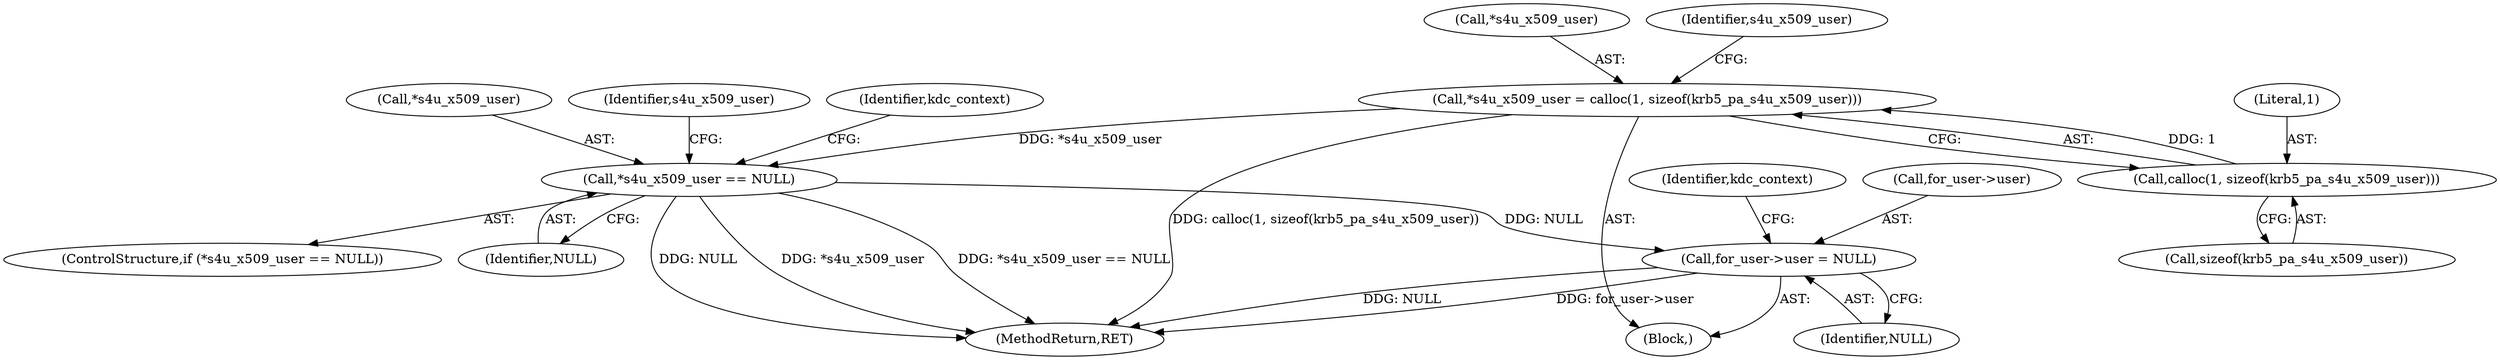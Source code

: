 digraph "0_krb5_ffb35baac6981f9e8914f8f3bffd37f284b85970_1@pointer" {
"1000188" [label="(Call,for_user->user = NULL)"];
"1000168" [label="(Call,*s4u_x509_user == NULL)"];
"1000160" [label="(Call,*s4u_x509_user = calloc(1, sizeof(krb5_pa_s4u_x509_user)))"];
"1000163" [label="(Call,calloc(1, sizeof(krb5_pa_s4u_x509_user)))"];
"1000161" [label="(Call,*s4u_x509_user)"];
"1000165" [label="(Call,sizeof(krb5_pa_s4u_x509_user))"];
"1000189" [label="(Call,for_user->user)"];
"1000171" [label="(Identifier,NULL)"];
"1000192" [label="(Identifier,NULL)"];
"1000169" [label="(Call,*s4u_x509_user)"];
"1000168" [label="(Call,*s4u_x509_user == NULL)"];
"1000194" [label="(Identifier,kdc_context)"];
"1000188" [label="(Call,for_user->user = NULL)"];
"1000167" [label="(ControlStructure,if (*s4u_x509_user == NULL))"];
"1000182" [label="(Identifier,s4u_x509_user)"];
"1000160" [label="(Call,*s4u_x509_user = calloc(1, sizeof(krb5_pa_s4u_x509_user)))"];
"1000170" [label="(Identifier,s4u_x509_user)"];
"1000198" [label="(MethodReturn,RET)"];
"1000106" [label="(Block,)"];
"1000174" [label="(Identifier,kdc_context)"];
"1000164" [label="(Literal,1)"];
"1000163" [label="(Call,calloc(1, sizeof(krb5_pa_s4u_x509_user)))"];
"1000188" -> "1000106"  [label="AST: "];
"1000188" -> "1000192"  [label="CFG: "];
"1000189" -> "1000188"  [label="AST: "];
"1000192" -> "1000188"  [label="AST: "];
"1000194" -> "1000188"  [label="CFG: "];
"1000188" -> "1000198"  [label="DDG: for_user->user"];
"1000188" -> "1000198"  [label="DDG: NULL"];
"1000168" -> "1000188"  [label="DDG: NULL"];
"1000168" -> "1000167"  [label="AST: "];
"1000168" -> "1000171"  [label="CFG: "];
"1000169" -> "1000168"  [label="AST: "];
"1000171" -> "1000168"  [label="AST: "];
"1000174" -> "1000168"  [label="CFG: "];
"1000182" -> "1000168"  [label="CFG: "];
"1000168" -> "1000198"  [label="DDG: *s4u_x509_user"];
"1000168" -> "1000198"  [label="DDG: *s4u_x509_user == NULL"];
"1000168" -> "1000198"  [label="DDG: NULL"];
"1000160" -> "1000168"  [label="DDG: *s4u_x509_user"];
"1000160" -> "1000106"  [label="AST: "];
"1000160" -> "1000163"  [label="CFG: "];
"1000161" -> "1000160"  [label="AST: "];
"1000163" -> "1000160"  [label="AST: "];
"1000170" -> "1000160"  [label="CFG: "];
"1000160" -> "1000198"  [label="DDG: calloc(1, sizeof(krb5_pa_s4u_x509_user))"];
"1000163" -> "1000160"  [label="DDG: 1"];
"1000163" -> "1000165"  [label="CFG: "];
"1000164" -> "1000163"  [label="AST: "];
"1000165" -> "1000163"  [label="AST: "];
}
